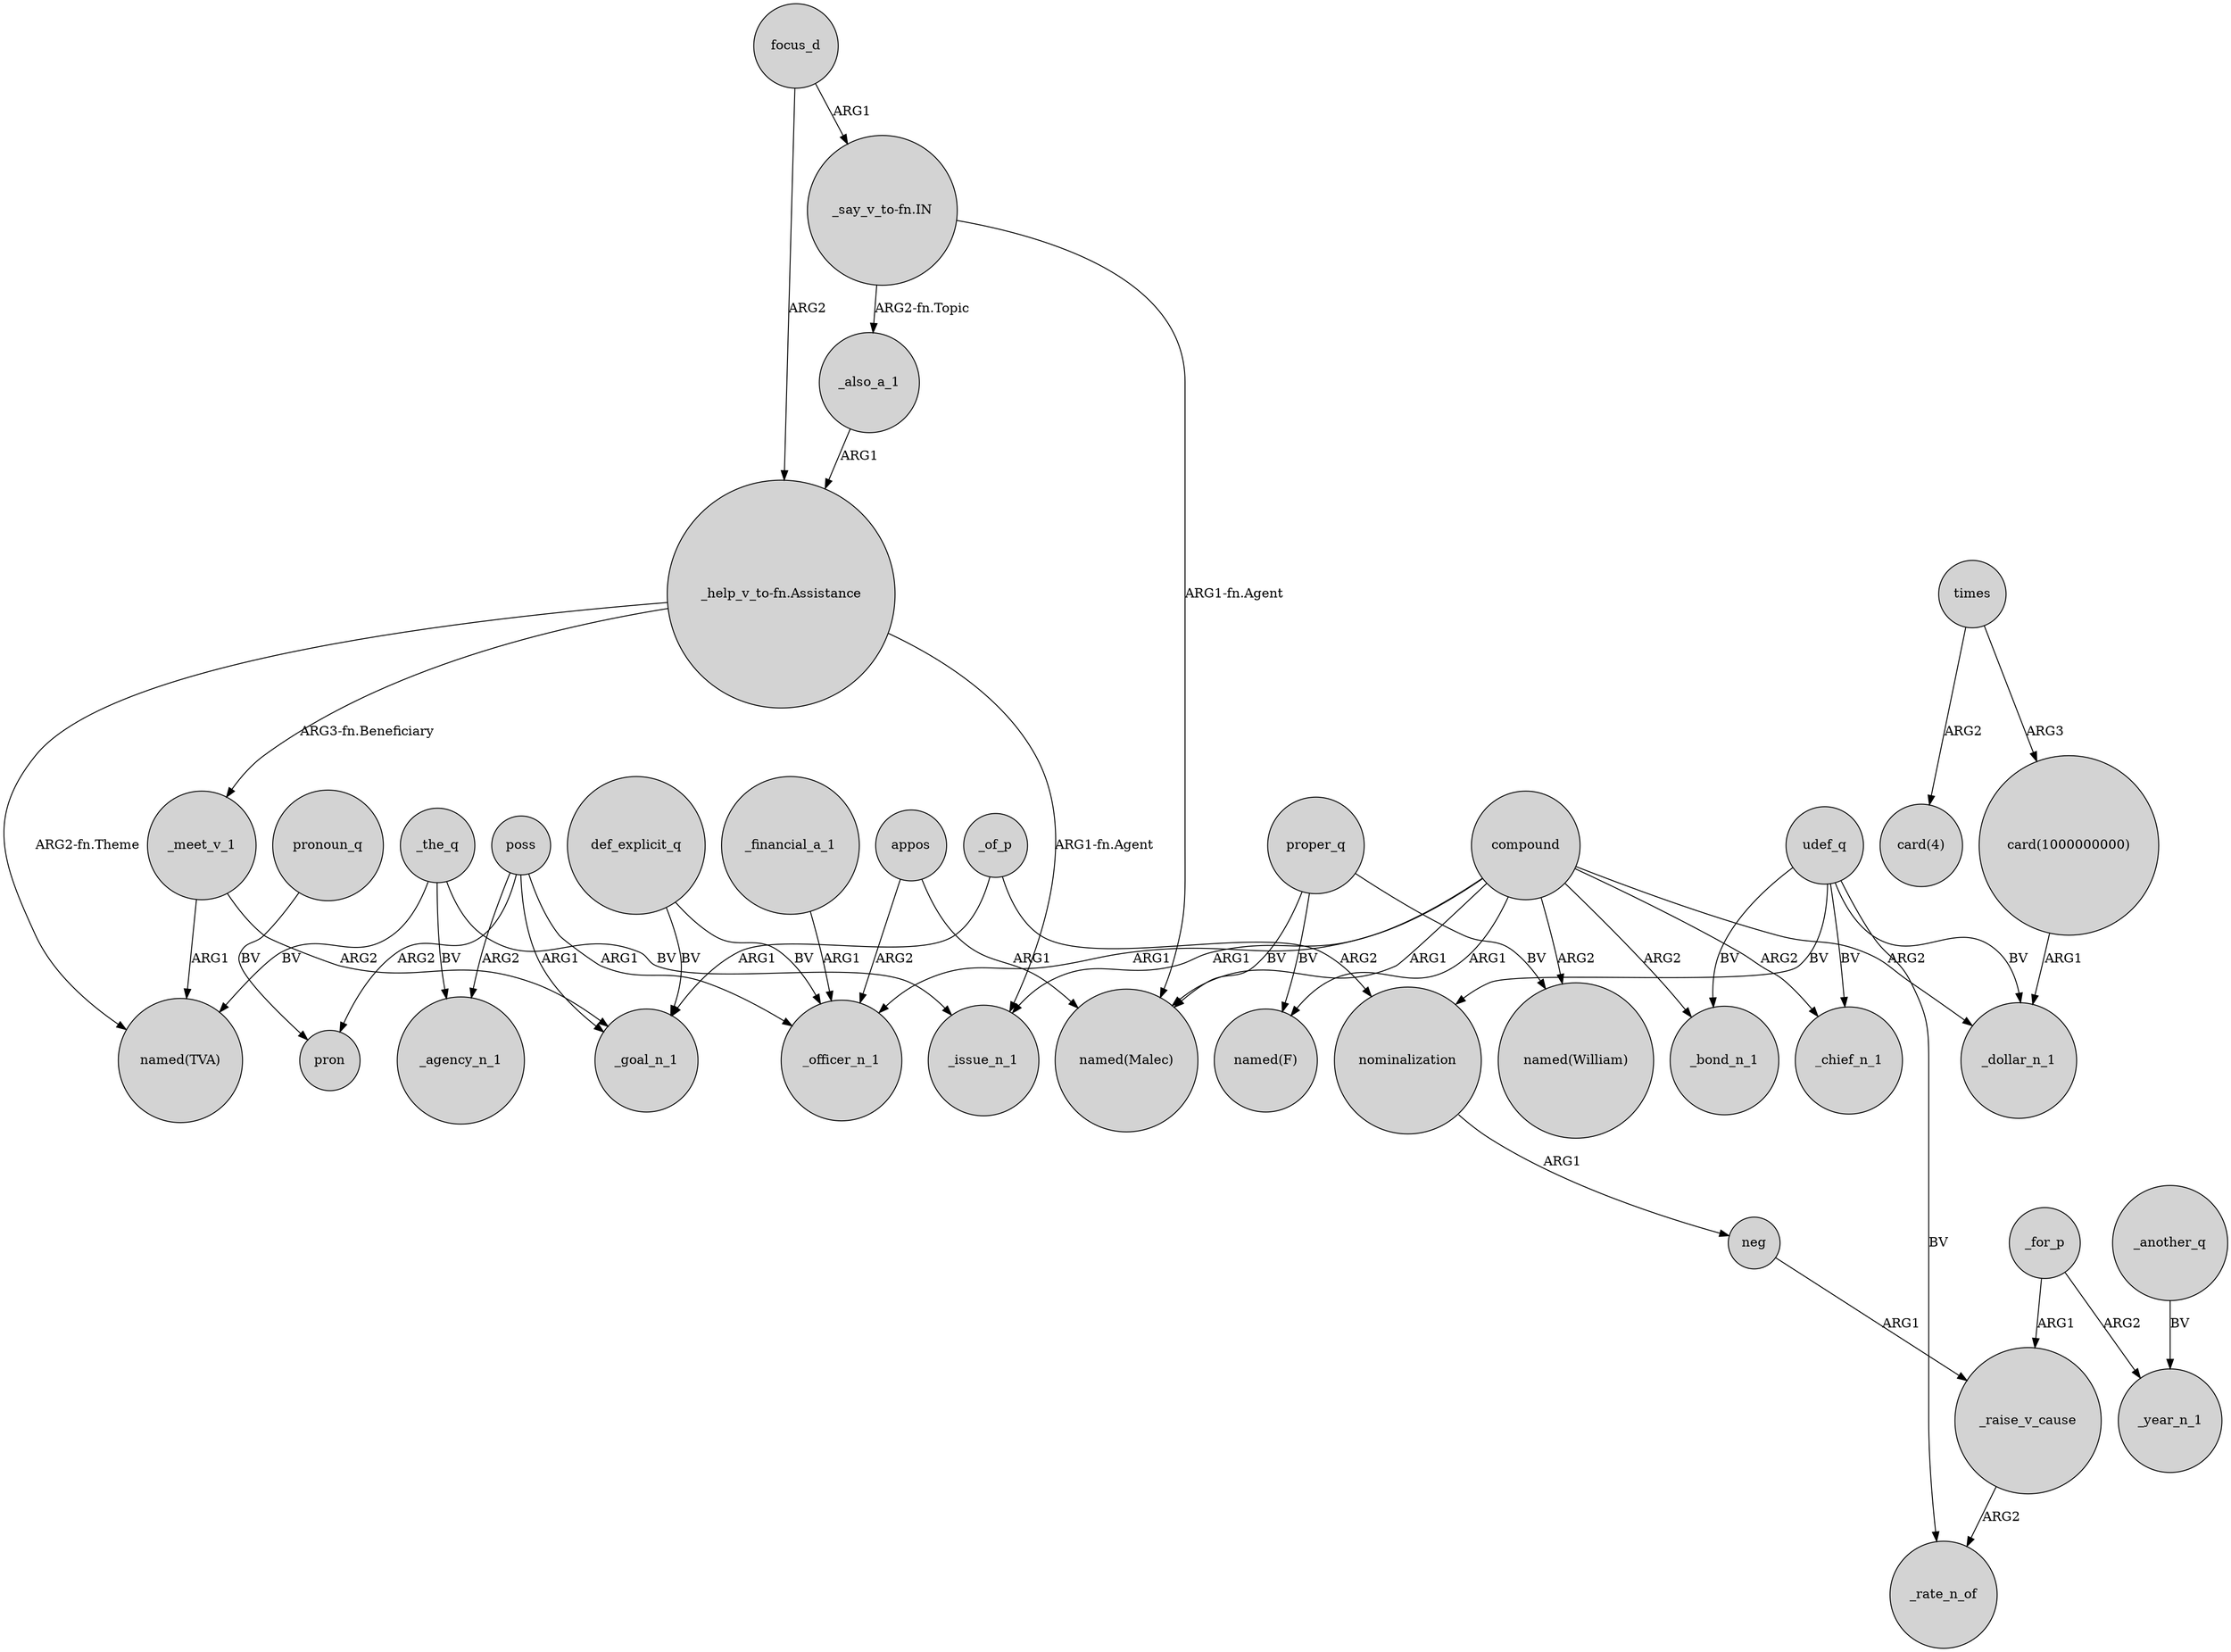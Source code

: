 digraph {
	node [shape=circle style=filled]
	focus_d -> "_help_v_to-fn.Assistance" [label=ARG2]
	_the_q -> _agency_n_1 [label=BV]
	"_help_v_to-fn.Assistance" -> _meet_v_1 [label="ARG3-fn.Beneficiary"]
	poss -> pron [label=ARG2]
	_for_p -> _year_n_1 [label=ARG2]
	"_say_v_to-fn.IN" -> _also_a_1 [label="ARG2-fn.Topic"]
	def_explicit_q -> _goal_n_1 [label=BV]
	proper_q -> "named(F)" [label=BV]
	_raise_v_cause -> _rate_n_of [label=ARG2]
	"_say_v_to-fn.IN" -> "named(Malec)" [label="ARG1-fn.Agent"]
	_of_p -> _goal_n_1 [label=ARG1]
	compound -> "named(Malec)" [label=ARG1]
	proper_q -> "named(William)" [label=BV]
	udef_q -> _rate_n_of [label=BV]
	_the_q -> _issue_n_1 [label=BV]
	_also_a_1 -> "_help_v_to-fn.Assistance" [label=ARG1]
	"_help_v_to-fn.Assistance" -> "named(TVA)" [label="ARG2-fn.Theme"]
	_for_p -> _raise_v_cause [label=ARG1]
	_another_q -> _year_n_1 [label=BV]
	def_explicit_q -> _officer_n_1 [label=BV]
	compound -> _chief_n_1 [label=ARG2]
	times -> "card(1000000000)" [label=ARG3]
	compound -> _officer_n_1 [label=ARG1]
	poss -> _goal_n_1 [label=ARG1]
	pronoun_q -> pron [label=BV]
	appos -> _officer_n_1 [label=ARG2]
	udef_q -> _bond_n_1 [label=BV]
	compound -> "named(William)" [label=ARG2]
	times -> "card(4)" [label=ARG2]
	udef_q -> _chief_n_1 [label=BV]
	_of_p -> nominalization [label=ARG2]
	poss -> _agency_n_1 [label=ARG2]
	udef_q -> nominalization [label=BV]
	compound -> _issue_n_1 [label=ARG1]
	nominalization -> neg [label=ARG1]
	compound -> _bond_n_1 [label=ARG2]
	_meet_v_1 -> "named(TVA)" [label=ARG1]
	"_help_v_to-fn.Assistance" -> _issue_n_1 [label="ARG1-fn.Agent"]
	neg -> _raise_v_cause [label=ARG1]
	poss -> _officer_n_1 [label=ARG1]
	"card(1000000000)" -> _dollar_n_1 [label=ARG1]
	compound -> _dollar_n_1 [label=ARG2]
	proper_q -> "named(Malec)" [label=BV]
	_the_q -> "named(TVA)" [label=BV]
	_financial_a_1 -> _officer_n_1 [label=ARG1]
	compound -> "named(F)" [label=ARG1]
	appos -> "named(Malec)" [label=ARG1]
	udef_q -> _dollar_n_1 [label=BV]
	focus_d -> "_say_v_to-fn.IN" [label=ARG1]
	_meet_v_1 -> _goal_n_1 [label=ARG2]
}
